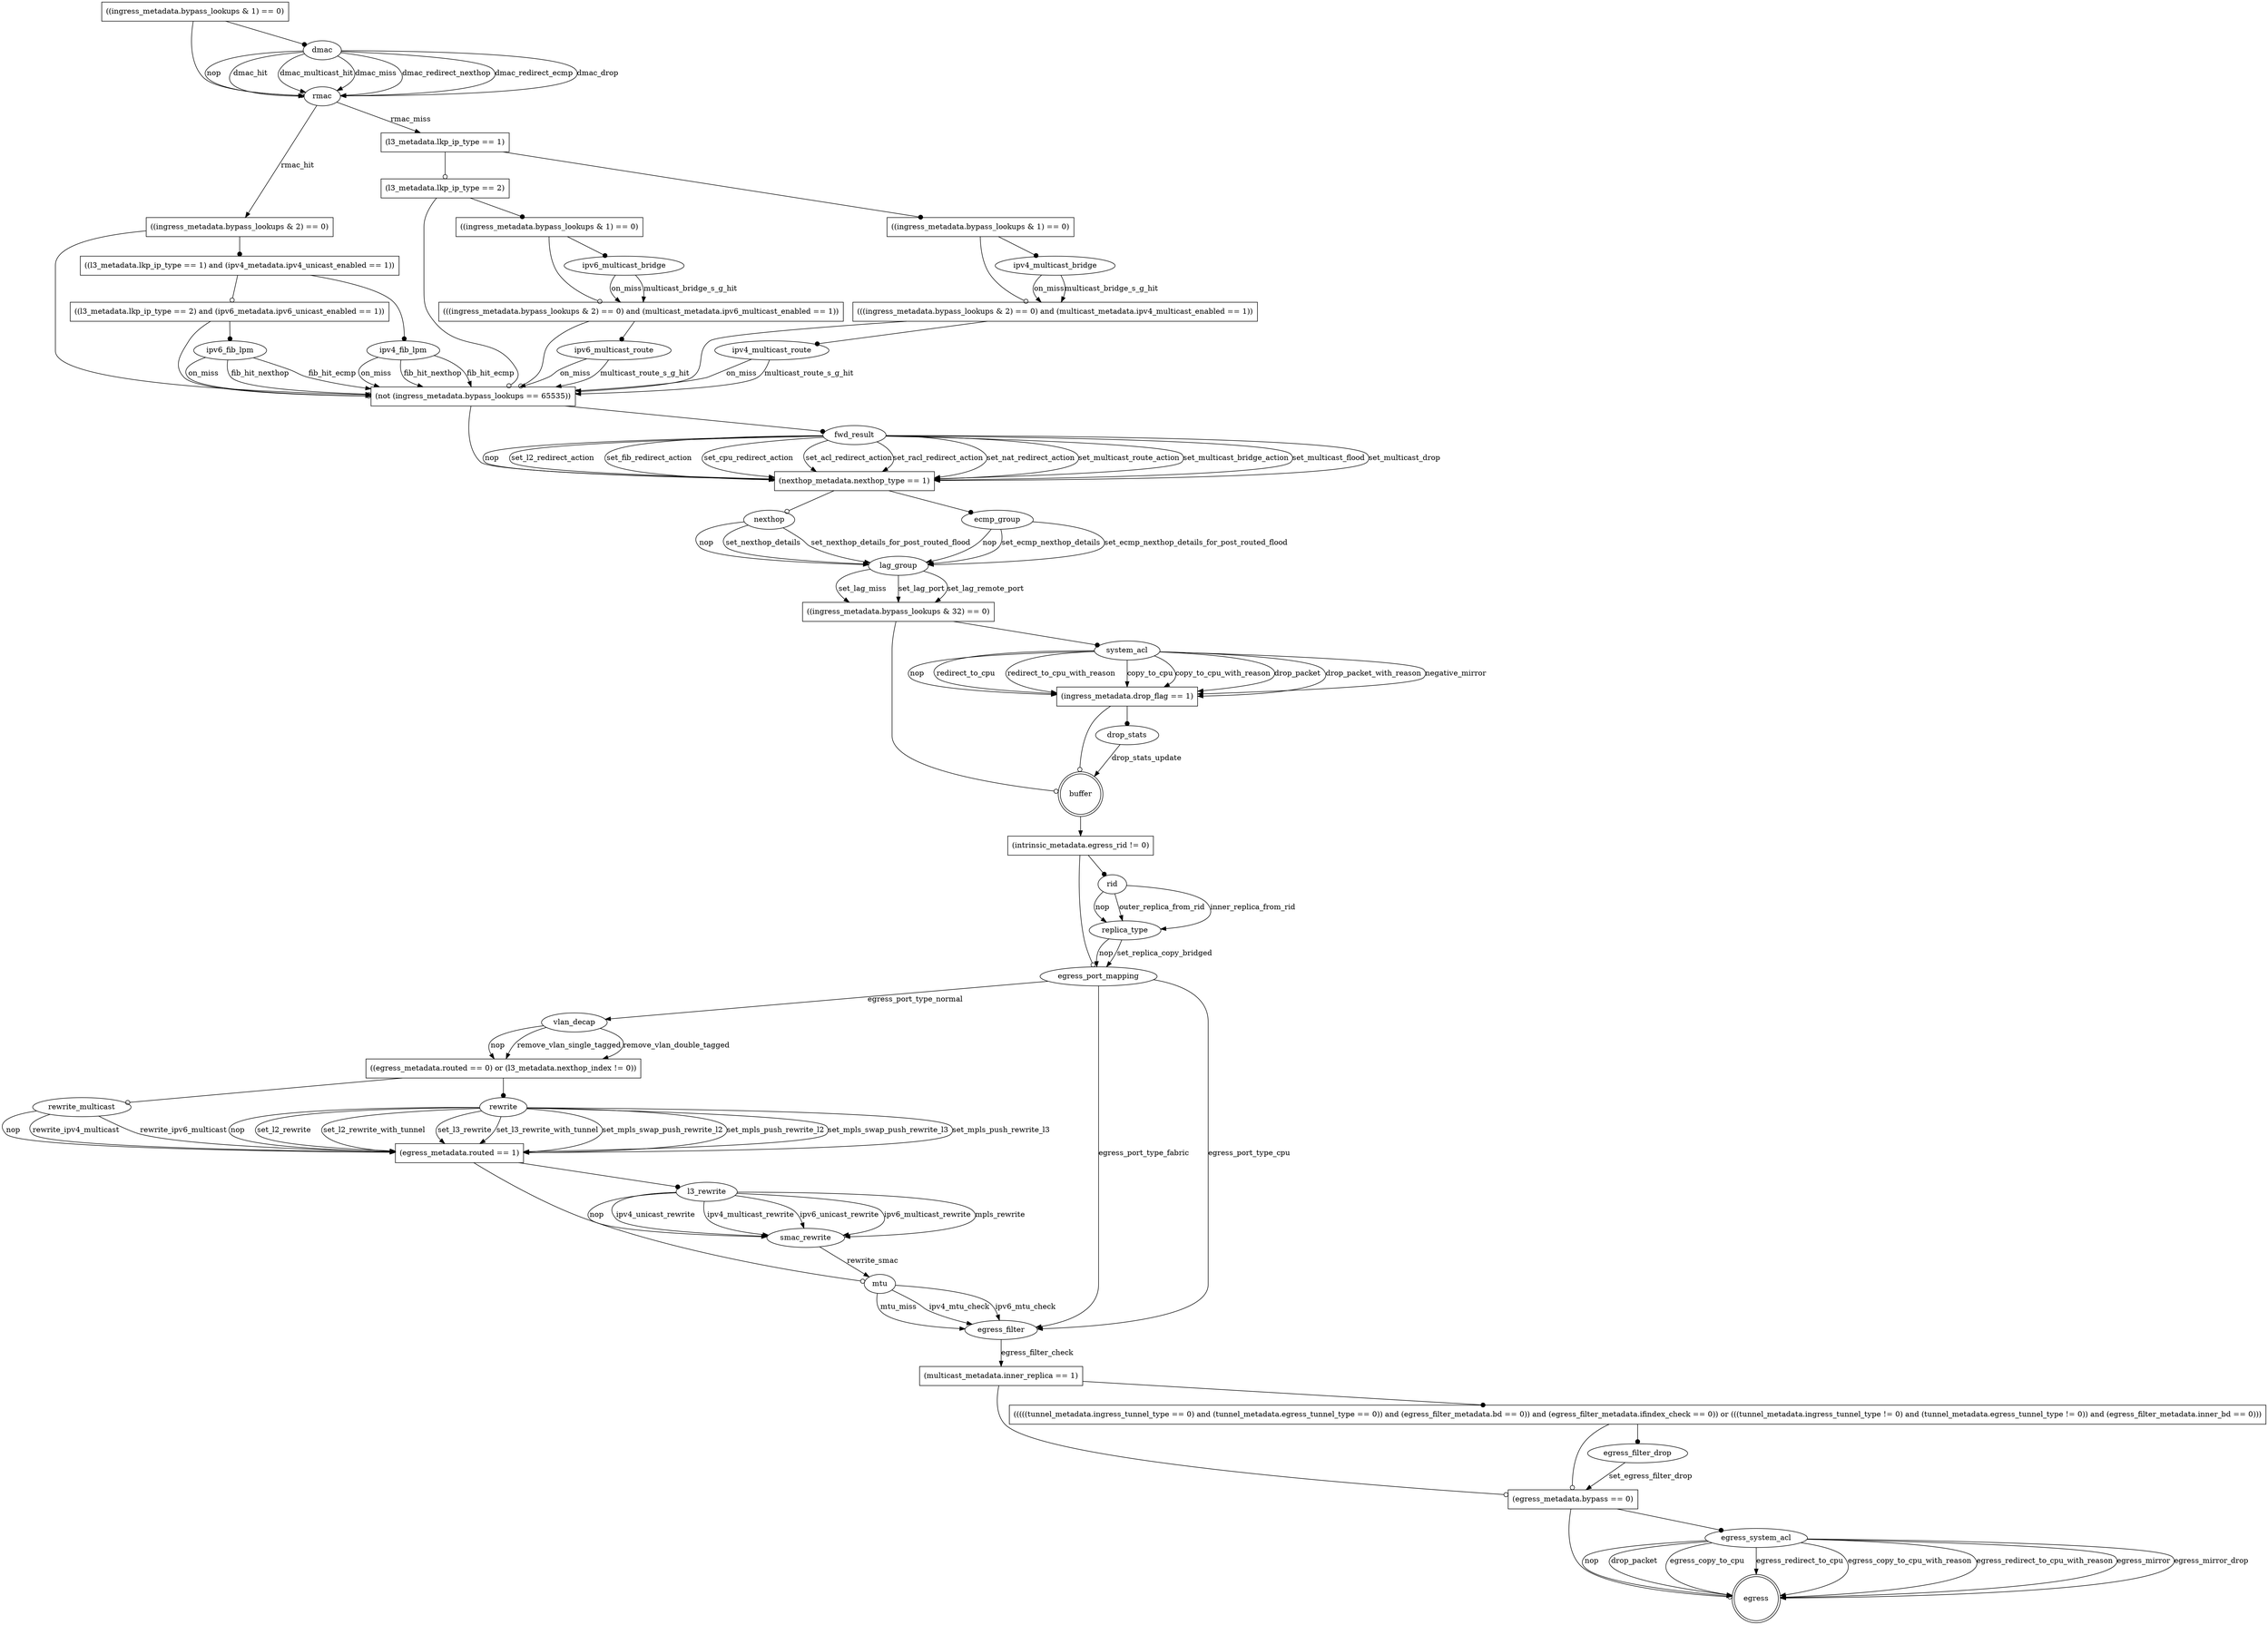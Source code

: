 digraph g {
   buffer [shape=doublecircle];
   egress [shape=doublecircle];
   _condition_0 [shape=box label="((ingress_metadata.bypass_lookups & 1) == 0)"];
   _condition_0 -> rmac [arrowhead=odot];
   rmac [shape=ellipse];
   rmac -> _condition_7 [arrowhead=normal label="rmac_hit"];
   _condition_7 [shape=box label="((ingress_metadata.bypass_lookups & 2) == 0)"];
   _condition_7 -> _condition_10 [arrowhead=odot];
   _condition_10 [shape=box label="(not (ingress_metadata.bypass_lookups == 65535))"];
   _condition_10 -> _condition_11 [arrowhead=odot];
   _condition_11 [shape=box label="(nexthop_metadata.nexthop_type == 1)"];
   _condition_11 -> nexthop [arrowhead=odot];
   nexthop [shape=ellipse];
   nexthop -> lag_group [arrowhead=normal label="nop"];
   lag_group [shape=ellipse];
   lag_group -> _condition_12 [arrowhead=normal label="set_lag_miss"];
   _condition_12 [shape=box label="((ingress_metadata.bypass_lookups & 32) == 0)"];
   _condition_12 -> buffer [arrowhead=odot];
   _condition_12 -> system_acl [arrowhead=dot];
   system_acl [shape=ellipse];
   system_acl -> _condition_13 [arrowhead=normal label="nop"];
   _condition_13 [shape=box label="(ingress_metadata.drop_flag == 1)"];
   _condition_13 -> buffer [arrowhead=odot];
   _condition_13 -> drop_stats [arrowhead=dot];
   drop_stats [shape=ellipse];
   drop_stats -> buffer [arrowhead=normal label="drop_stats_update"];
   system_acl -> _condition_13 [arrowhead=normal label="redirect_to_cpu"];
   system_acl -> _condition_13 [arrowhead=normal label="redirect_to_cpu_with_reason"];
   system_acl -> _condition_13 [arrowhead=normal label="copy_to_cpu"];
   system_acl -> _condition_13 [arrowhead=normal label="copy_to_cpu_with_reason"];
   system_acl -> _condition_13 [arrowhead=normal label="drop_packet"];
   system_acl -> _condition_13 [arrowhead=normal label="drop_packet_with_reason"];
   system_acl -> _condition_13 [arrowhead=normal label="negative_mirror"];
   lag_group -> _condition_12 [arrowhead=normal label="set_lag_port"];
   lag_group -> _condition_12 [arrowhead=normal label="set_lag_remote_port"];
   nexthop -> lag_group [arrowhead=normal label="set_nexthop_details"];
   nexthop -> lag_group [arrowhead=normal label="set_nexthop_details_for_post_routed_flood"];
   _condition_11 -> ecmp_group [arrowhead=dot];
   ecmp_group [shape=ellipse];
   ecmp_group -> lag_group [arrowhead=normal label="nop"];
   ecmp_group -> lag_group [arrowhead=normal label="set_ecmp_nexthop_details"];
   ecmp_group -> lag_group [arrowhead=normal label="set_ecmp_nexthop_details_for_post_routed_flood"];
   _condition_10 -> fwd_result [arrowhead=dot];
   fwd_result [shape=ellipse];
   fwd_result -> _condition_11 [arrowhead=normal label="nop"];
   fwd_result -> _condition_11 [arrowhead=normal label="set_l2_redirect_action"];
   fwd_result -> _condition_11 [arrowhead=normal label="set_fib_redirect_action"];
   fwd_result -> _condition_11 [arrowhead=normal label="set_cpu_redirect_action"];
   fwd_result -> _condition_11 [arrowhead=normal label="set_acl_redirect_action"];
   fwd_result -> _condition_11 [arrowhead=normal label="set_racl_redirect_action"];
   fwd_result -> _condition_11 [arrowhead=normal label="set_nat_redirect_action"];
   fwd_result -> _condition_11 [arrowhead=normal label="set_multicast_route_action"];
   fwd_result -> _condition_11 [arrowhead=normal label="set_multicast_bridge_action"];
   fwd_result -> _condition_11 [arrowhead=normal label="set_multicast_flood"];
   fwd_result -> _condition_11 [arrowhead=normal label="set_multicast_drop"];
   _condition_7 -> _condition_8 [arrowhead=dot];
   _condition_8 [shape=box label="((l3_metadata.lkp_ip_type == 1) and (ipv4_metadata.ipv4_unicast_enabled == 1))"];
   _condition_8 -> _condition_9 [arrowhead=odot];
   _condition_9 [shape=box label="((l3_metadata.lkp_ip_type == 2) and (ipv6_metadata.ipv6_unicast_enabled == 1))"];
   _condition_9 -> _condition_10 [arrowhead=odot];
   _condition_9 -> ipv6_fib_lpm [arrowhead=dot];
   ipv6_fib_lpm [shape=ellipse];
   ipv6_fib_lpm -> _condition_10 [arrowhead=normal label="on_miss"];
   ipv6_fib_lpm -> _condition_10 [arrowhead=normal label="fib_hit_nexthop"];
   ipv6_fib_lpm -> _condition_10 [arrowhead=normal label="fib_hit_ecmp"];
   _condition_8 -> ipv4_fib_lpm [arrowhead=dot];
   ipv4_fib_lpm [shape=ellipse];
   ipv4_fib_lpm -> _condition_10 [arrowhead=normal label="on_miss"];
   ipv4_fib_lpm -> _condition_10 [arrowhead=normal label="fib_hit_nexthop"];
   ipv4_fib_lpm -> _condition_10 [arrowhead=normal label="fib_hit_ecmp"];
   rmac -> _condition_1 [arrowhead=normal label="rmac_miss"];
   _condition_1 [shape=box label="(l3_metadata.lkp_ip_type == 1)"];
   _condition_1 -> _condition_4 [arrowhead=odot];
   _condition_4 [shape=box label="(l3_metadata.lkp_ip_type == 2)"];
   _condition_4 -> _condition_10 [arrowhead=odot];
   _condition_4 -> _condition_5 [arrowhead=dot];
   _condition_5 [shape=box label="((ingress_metadata.bypass_lookups & 1) == 0)"];
   _condition_5 -> _condition_6 [arrowhead=odot];
   _condition_6 [shape=box label="(((ingress_metadata.bypass_lookups & 2) == 0) and (multicast_metadata.ipv6_multicast_enabled == 1))"];
   _condition_6 -> _condition_10 [arrowhead=odot];
   _condition_6 -> ipv6_multicast_route [arrowhead=dot];
   ipv6_multicast_route [shape=ellipse];
   ipv6_multicast_route -> _condition_10 [arrowhead=normal label="on_miss"];
   ipv6_multicast_route -> _condition_10 [arrowhead=normal label="multicast_route_s_g_hit"];
   _condition_5 -> ipv6_multicast_bridge [arrowhead=dot];
   ipv6_multicast_bridge [shape=ellipse];
   ipv6_multicast_bridge -> _condition_6 [arrowhead=normal label="on_miss"];
   ipv6_multicast_bridge -> _condition_6 [arrowhead=normal label="multicast_bridge_s_g_hit"];
   _condition_1 -> _condition_2 [arrowhead=dot];
   _condition_2 [shape=box label="((ingress_metadata.bypass_lookups & 1) == 0)"];
   _condition_2 -> _condition_3 [arrowhead=odot];
   _condition_3 [shape=box label="(((ingress_metadata.bypass_lookups & 2) == 0) and (multicast_metadata.ipv4_multicast_enabled == 1))"];
   _condition_3 -> _condition_10 [arrowhead=odot];
   _condition_3 -> ipv4_multicast_route [arrowhead=dot];
   ipv4_multicast_route [shape=ellipse];
   ipv4_multicast_route -> _condition_10 [arrowhead=normal label="on_miss"];
   ipv4_multicast_route -> _condition_10 [arrowhead=normal label="multicast_route_s_g_hit"];
   _condition_2 -> ipv4_multicast_bridge [arrowhead=dot];
   ipv4_multicast_bridge [shape=ellipse];
   ipv4_multicast_bridge -> _condition_3 [arrowhead=normal label="on_miss"];
   ipv4_multicast_bridge -> _condition_3 [arrowhead=normal label="multicast_bridge_s_g_hit"];
   _condition_0 -> dmac [arrowhead=dot];
   dmac [shape=ellipse];
   dmac -> rmac [arrowhead=normal label="nop"];
   dmac -> rmac [arrowhead=normal label="dmac_hit"];
   dmac -> rmac [arrowhead=normal label="dmac_multicast_hit"];
   dmac -> rmac [arrowhead=normal label="dmac_miss"];
   dmac -> rmac [arrowhead=normal label="dmac_redirect_nexthop"];
   dmac -> rmac [arrowhead=normal label="dmac_redirect_ecmp"];
   dmac -> rmac [arrowhead=normal label="dmac_drop"];
   buffer -> _condition_14
   _condition_14 [shape=box label="(intrinsic_metadata.egress_rid != 0)"];
   _condition_14 -> egress_port_mapping [arrowhead=odot];
   egress_port_mapping [shape=ellipse];
   egress_port_mapping -> vlan_decap [arrowhead=normal label="egress_port_type_normal"];
   vlan_decap [shape=ellipse];
   vlan_decap -> _condition_15 [arrowhead=normal label="nop"];
   _condition_15 [shape=box label="((egress_metadata.routed == 0) or (l3_metadata.nexthop_index != 0))"];
   _condition_15 -> rewrite_multicast [arrowhead=odot];
   rewrite_multicast [shape=ellipse];
   rewrite_multicast -> _condition_16 [arrowhead=normal label="nop"];
   _condition_16 [shape=box label="(egress_metadata.routed == 1)"];
   _condition_16 -> mtu [arrowhead=odot];
   mtu [shape=ellipse];
   mtu -> egress_filter [arrowhead=normal label="mtu_miss"];
   egress_filter [shape=ellipse];
   egress_filter -> _condition_17 [arrowhead=normal label="egress_filter_check"];
   _condition_17 [shape=box label="(multicast_metadata.inner_replica == 1)"];
   _condition_17 -> _condition_19 [arrowhead=odot];
   _condition_19 [shape=box label="(egress_metadata.bypass == 0)"];
   _condition_19 -> egress [arrowhead=odot];
   _condition_19 -> egress_system_acl [arrowhead=dot];
   egress_system_acl [shape=ellipse];
   egress_system_acl -> egress [arrowhead=normal label="nop"];
   egress_system_acl -> egress [arrowhead=normal label="drop_packet"];
   egress_system_acl -> egress [arrowhead=normal label="egress_copy_to_cpu"];
   egress_system_acl -> egress [arrowhead=normal label="egress_redirect_to_cpu"];
   egress_system_acl -> egress [arrowhead=normal label="egress_copy_to_cpu_with_reason"];
   egress_system_acl -> egress [arrowhead=normal label="egress_redirect_to_cpu_with_reason"];
   egress_system_acl -> egress [arrowhead=normal label="egress_mirror"];
   egress_system_acl -> egress [arrowhead=normal label="egress_mirror_drop"];
   _condition_17 -> _condition_18 [arrowhead=dot];
   _condition_18 [shape=box label="(((((tunnel_metadata.ingress_tunnel_type == 0) and (tunnel_metadata.egress_tunnel_type == 0)) and (egress_filter_metadata.bd == 0)) and (egress_filter_metadata.ifindex_check == 0)) or (((tunnel_metadata.ingress_tunnel_type != 0) and (tunnel_metadata.egress_tunnel_type != 0)) and (egress_filter_metadata.inner_bd == 0)))"];
   _condition_18 -> _condition_19 [arrowhead=odot];
   _condition_18 -> egress_filter_drop [arrowhead=dot];
   egress_filter_drop [shape=ellipse];
   egress_filter_drop -> _condition_19 [arrowhead=normal label="set_egress_filter_drop"];
   mtu -> egress_filter [arrowhead=normal label="ipv4_mtu_check"];
   mtu -> egress_filter [arrowhead=normal label="ipv6_mtu_check"];
   _condition_16 -> l3_rewrite [arrowhead=dot];
   l3_rewrite [shape=ellipse];
   l3_rewrite -> smac_rewrite [arrowhead=normal label="nop"];
   smac_rewrite [shape=ellipse];
   smac_rewrite -> mtu [arrowhead=normal label="rewrite_smac"];
   l3_rewrite -> smac_rewrite [arrowhead=normal label="ipv4_unicast_rewrite"];
   l3_rewrite -> smac_rewrite [arrowhead=normal label="ipv4_multicast_rewrite"];
   l3_rewrite -> smac_rewrite [arrowhead=normal label="ipv6_unicast_rewrite"];
   l3_rewrite -> smac_rewrite [arrowhead=normal label="ipv6_multicast_rewrite"];
   l3_rewrite -> smac_rewrite [arrowhead=normal label="mpls_rewrite"];
   rewrite_multicast -> _condition_16 [arrowhead=normal label="rewrite_ipv4_multicast"];
   rewrite_multicast -> _condition_16 [arrowhead=normal label="rewrite_ipv6_multicast"];
   _condition_15 -> rewrite [arrowhead=dot];
   rewrite [shape=ellipse];
   rewrite -> _condition_16 [arrowhead=normal label="nop"];
   rewrite -> _condition_16 [arrowhead=normal label="set_l2_rewrite"];
   rewrite -> _condition_16 [arrowhead=normal label="set_l2_rewrite_with_tunnel"];
   rewrite -> _condition_16 [arrowhead=normal label="set_l3_rewrite"];
   rewrite -> _condition_16 [arrowhead=normal label="set_l3_rewrite_with_tunnel"];
   rewrite -> _condition_16 [arrowhead=normal label="set_mpls_swap_push_rewrite_l2"];
   rewrite -> _condition_16 [arrowhead=normal label="set_mpls_push_rewrite_l2"];
   rewrite -> _condition_16 [arrowhead=normal label="set_mpls_swap_push_rewrite_l3"];
   rewrite -> _condition_16 [arrowhead=normal label="set_mpls_push_rewrite_l3"];
   vlan_decap -> _condition_15 [arrowhead=normal label="remove_vlan_single_tagged"];
   vlan_decap -> _condition_15 [arrowhead=normal label="remove_vlan_double_tagged"];
   egress_port_mapping -> egress_filter [arrowhead=normal label="egress_port_type_fabric"];
   egress_port_mapping -> egress_filter [arrowhead=normal label="egress_port_type_cpu"];
   _condition_14 -> rid [arrowhead=dot];
   rid [shape=ellipse];
   rid -> replica_type [arrowhead=normal label="nop"];
   replica_type [shape=ellipse];
   replica_type -> egress_port_mapping [arrowhead=normal label="nop"];
   replica_type -> egress_port_mapping [arrowhead=normal label="set_replica_copy_bridged"];
   rid -> replica_type [arrowhead=normal label="outer_replica_from_rid"];
   rid -> replica_type [arrowhead=normal label="inner_replica_from_rid"];
}
